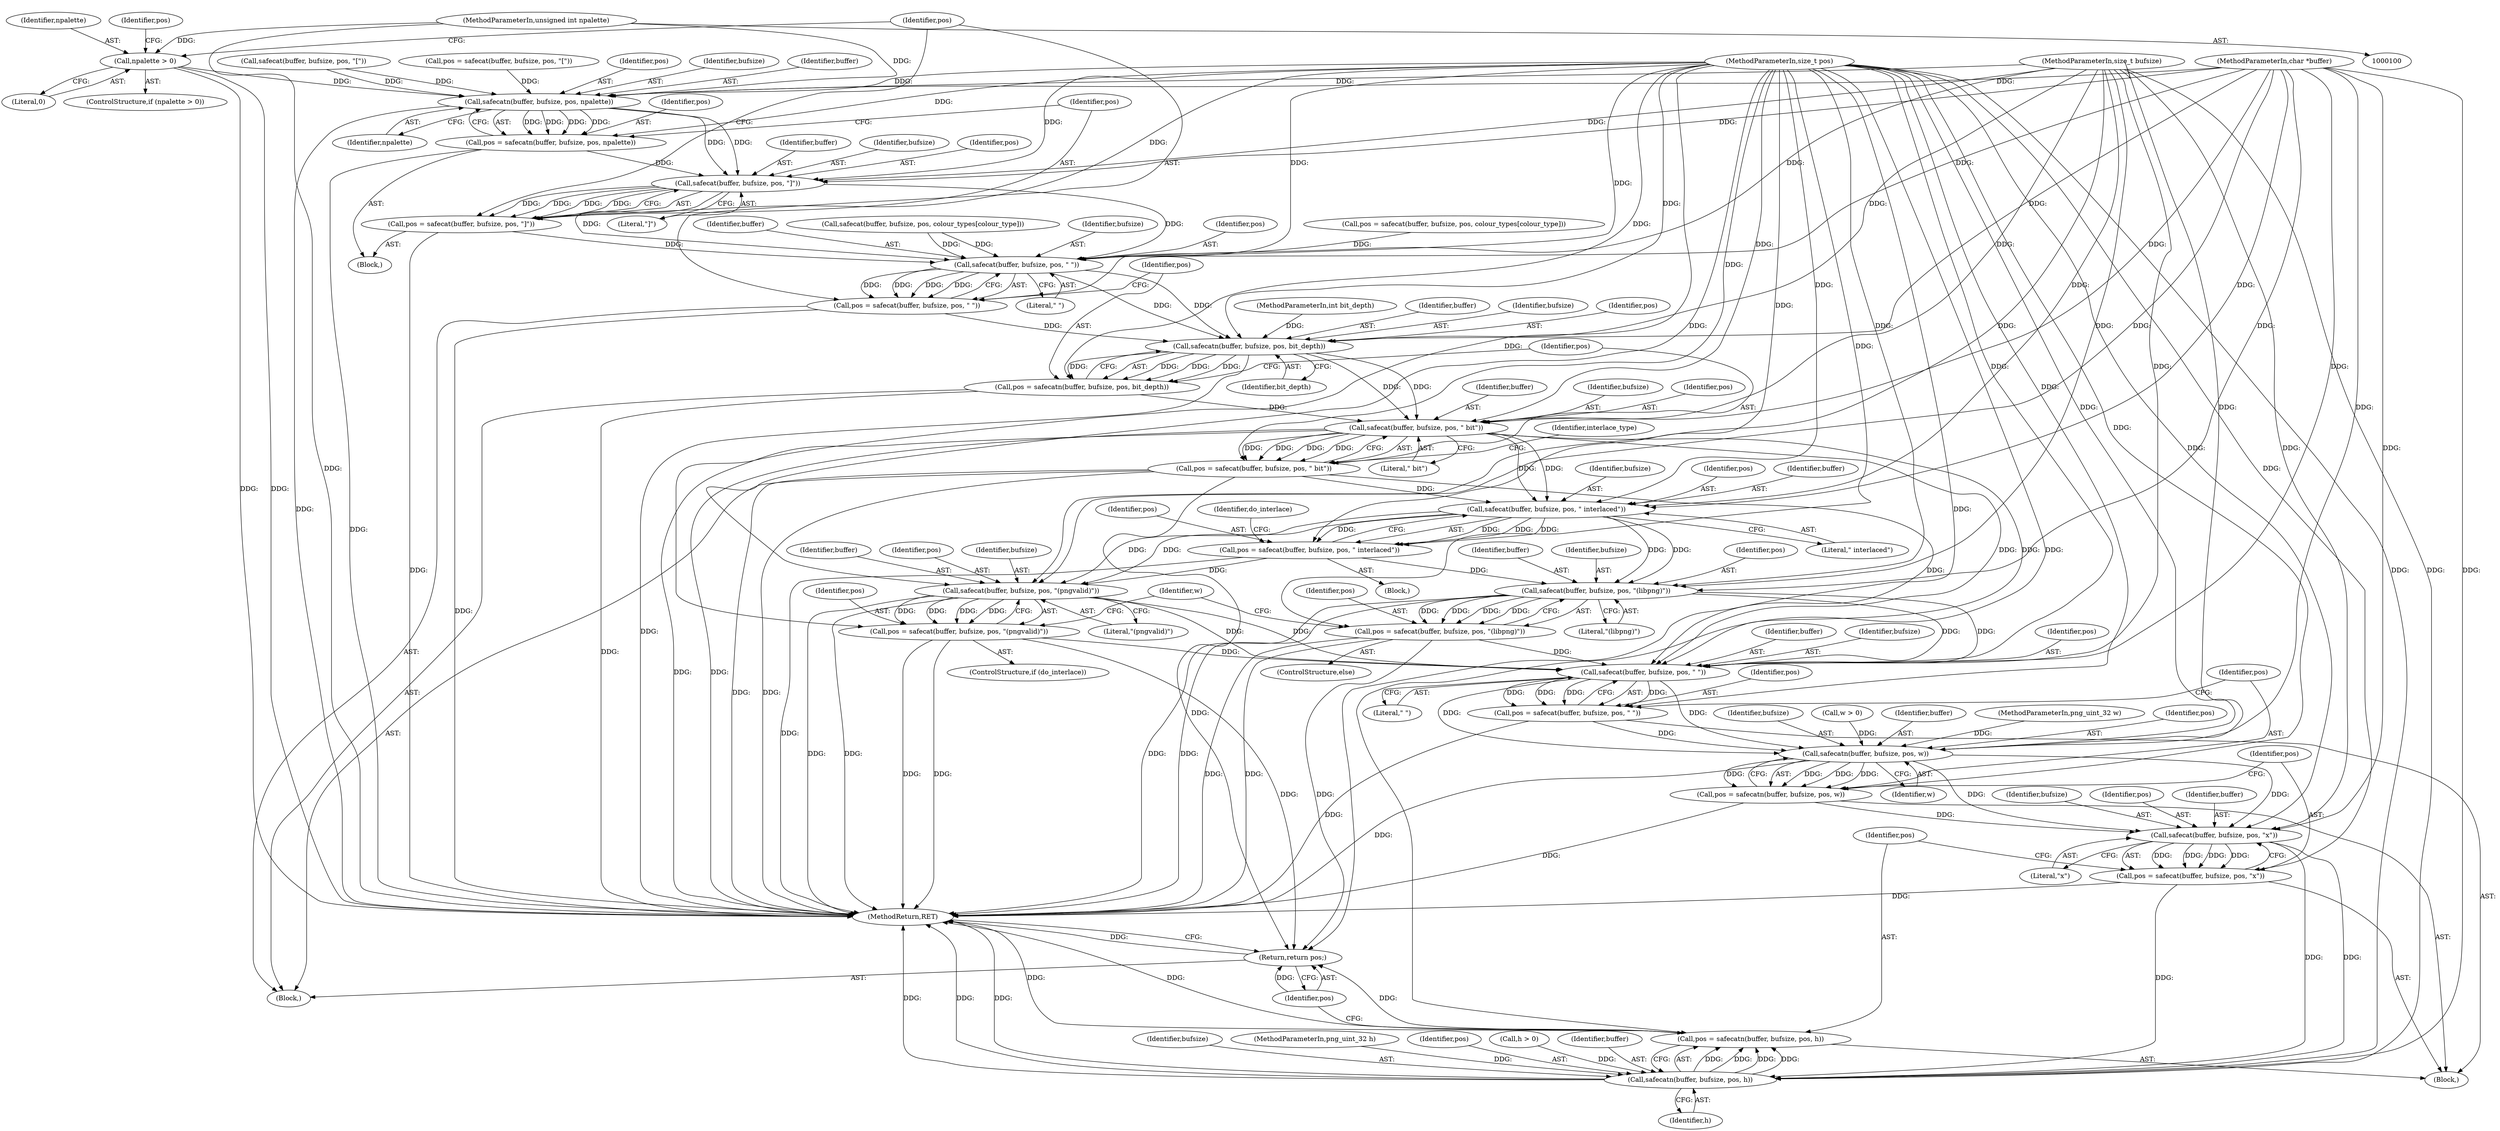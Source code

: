 digraph "1_Android_9d4853418ab2f754c2b63e091c29c5529b8b86ca_134@del" {
"1000122" [label="(Call,npalette > 0)"];
"1000106" [label="(MethodParameterIn,unsigned int npalette)"];
"1000135" [label="(Call,safecatn(buffer, bufsize, pos, npalette))"];
"1000133" [label="(Call,pos = safecatn(buffer, bufsize, pos, npalette))"];
"1000142" [label="(Call,safecat(buffer, bufsize, pos, \"]\"))"];
"1000140" [label="(Call,pos = safecat(buffer, bufsize, pos, \"]\"))"];
"1000149" [label="(Call,safecat(buffer, bufsize, pos, \" \"))"];
"1000147" [label="(Call,pos = safecat(buffer, bufsize, pos, \" \"))"];
"1000156" [label="(Call,safecatn(buffer, bufsize, pos, bit_depth))"];
"1000154" [label="(Call,pos = safecatn(buffer, bufsize, pos, bit_depth))"];
"1000163" [label="(Call,safecat(buffer, bufsize, pos, \" bit\"))"];
"1000161" [label="(Call,pos = safecat(buffer, bufsize, pos, \" bit\"))"];
"1000175" [label="(Call,safecat(buffer, bufsize, pos, \" interlaced\"))"];
"1000173" [label="(Call,pos = safecat(buffer, bufsize, pos, \" interlaced\"))"];
"1000184" [label="(Call,safecat(buffer, bufsize, pos, \"(pngvalid)\"))"];
"1000182" [label="(Call,pos = safecat(buffer, bufsize, pos, \"(pngvalid)\"))"];
"1000208" [label="(Call,safecat(buffer, bufsize, pos, \" \"))"];
"1000206" [label="(Call,pos = safecat(buffer, bufsize, pos, \" \"))"];
"1000215" [label="(Call,safecatn(buffer, bufsize, pos, w))"];
"1000213" [label="(Call,pos = safecatn(buffer, bufsize, pos, w))"];
"1000222" [label="(Call,safecat(buffer, bufsize, pos, \"x\"))"];
"1000220" [label="(Call,pos = safecat(buffer, bufsize, pos, \"x\"))"];
"1000229" [label="(Call,safecatn(buffer, bufsize, pos, h))"];
"1000227" [label="(Call,pos = safecatn(buffer, bufsize, pos, h))"];
"1000234" [label="(Return,return pos;)"];
"1000192" [label="(Call,safecat(buffer, bufsize, pos, \"(libpng)\"))"];
"1000190" [label="(Call,pos = safecat(buffer, bufsize, pos, \"(libpng)\"))"];
"1000149" [label="(Call,safecat(buffer, bufsize, pos, \" \"))"];
"1000145" [label="(Identifier,pos)"];
"1000215" [label="(Call,safecatn(buffer, bufsize, pos, w))"];
"1000193" [label="(Identifier,buffer)"];
"1000106" [label="(MethodParameterIn,unsigned int npalette)"];
"1000123" [label="(Identifier,npalette)"];
"1000205" [label="(Block,)"];
"1000153" [label="(Literal,\" \")"];
"1000231" [label="(Identifier,bufsize)"];
"1000124" [label="(Literal,0)"];
"1000196" [label="(Literal,\"(libpng)\")"];
"1000195" [label="(Identifier,pos)"];
"1000140" [label="(Call,pos = safecat(buffer, bufsize, pos, \"]\"))"];
"1000108" [label="(MethodParameterIn,png_uint_32 w)"];
"1000166" [label="(Identifier,pos)"];
"1000188" [label="(Literal,\"(pngvalid)\")"];
"1000152" [label="(Identifier,pos)"];
"1000224" [label="(Identifier,bufsize)"];
"1000135" [label="(Call,safecatn(buffer, bufsize, pos, npalette))"];
"1000148" [label="(Identifier,pos)"];
"1000222" [label="(Call,safecat(buffer, bufsize, pos, \"x\"))"];
"1000126" [label="(Call,pos = safecat(buffer, bufsize, pos, \"[\"))"];
"1000146" [label="(Literal,\"]\")"];
"1000159" [label="(Identifier,pos)"];
"1000179" [label="(Literal,\" interlaced\")"];
"1000157" [label="(Identifier,buffer)"];
"1000158" [label="(Identifier,bufsize)"];
"1000185" [label="(Identifier,buffer)"];
"1000143" [label="(Identifier,buffer)"];
"1000183" [label="(Identifier,pos)"];
"1000178" [label="(Identifier,pos)"];
"1000111" [label="(Block,)"];
"1000208" [label="(Call,safecat(buffer, bufsize, pos, \" \"))"];
"1000187" [label="(Identifier,pos)"];
"1000229" [label="(Call,safecatn(buffer, bufsize, pos, h))"];
"1000101" [label="(MethodParameterIn,char *buffer)"];
"1000109" [label="(MethodParameterIn,png_uint_32 h)"];
"1000112" [label="(Call,pos = safecat(buffer, bufsize, pos, colour_types[colour_type]))"];
"1000225" [label="(Identifier,pos)"];
"1000218" [label="(Identifier,pos)"];
"1000162" [label="(Identifier,pos)"];
"1000138" [label="(Identifier,pos)"];
"1000214" [label="(Identifier,pos)"];
"1000181" [label="(Identifier,do_interlace)"];
"1000160" [label="(Identifier,bit_depth)"];
"1000184" [label="(Call,safecat(buffer, bufsize, pos, \"(pngvalid)\"))"];
"1000226" [label="(Literal,\"x\")"];
"1000137" [label="(Identifier,bufsize)"];
"1000232" [label="(Identifier,pos)"];
"1000141" [label="(Identifier,pos)"];
"1000236" [label="(MethodReturn,RET)"];
"1000142" [label="(Call,safecat(buffer, bufsize, pos, \"]\"))"];
"1000154" [label="(Call,pos = safecatn(buffer, bufsize, pos, bit_depth))"];
"1000194" [label="(Identifier,bufsize)"];
"1000127" [label="(Identifier,pos)"];
"1000206" [label="(Call,pos = safecat(buffer, bufsize, pos, \" \"))"];
"1000165" [label="(Identifier,bufsize)"];
"1000211" [label="(Identifier,pos)"];
"1000220" [label="(Call,pos = safecat(buffer, bufsize, pos, \"x\"))"];
"1000207" [label="(Identifier,pos)"];
"1000234" [label="(Return,return pos;)"];
"1000173" [label="(Call,pos = safecat(buffer, bufsize, pos, \" interlaced\"))"];
"1000190" [label="(Call,pos = safecat(buffer, bufsize, pos, \"(libpng)\"))"];
"1000163" [label="(Call,safecat(buffer, bufsize, pos, \" bit\"))"];
"1000219" [label="(Identifier,w)"];
"1000170" [label="(Identifier,interlace_type)"];
"1000202" [label="(Call,h > 0)"];
"1000192" [label="(Call,safecat(buffer, bufsize, pos, \"(libpng)\"))"];
"1000223" [label="(Identifier,buffer)"];
"1000150" [label="(Identifier,buffer)"];
"1000191" [label="(Identifier,pos)"];
"1000175" [label="(Call,safecat(buffer, bufsize, pos, \" interlaced\"))"];
"1000114" [label="(Call,safecat(buffer, bufsize, pos, colour_types[colour_type]))"];
"1000125" [label="(Block,)"];
"1000151" [label="(Identifier,bufsize)"];
"1000147" [label="(Call,pos = safecat(buffer, bufsize, pos, \" \"))"];
"1000209" [label="(Identifier,buffer)"];
"1000136" [label="(Identifier,buffer)"];
"1000156" [label="(Call,safecatn(buffer, bufsize, pos, bit_depth))"];
"1000102" [label="(MethodParameterIn,size_t bufsize)"];
"1000217" [label="(Identifier,bufsize)"];
"1000212" [label="(Literal,\" \")"];
"1000133" [label="(Call,pos = safecatn(buffer, bufsize, pos, npalette))"];
"1000139" [label="(Identifier,npalette)"];
"1000174" [label="(Identifier,pos)"];
"1000182" [label="(Call,pos = safecat(buffer, bufsize, pos, \"(pngvalid)\"))"];
"1000233" [label="(Identifier,h)"];
"1000176" [label="(Identifier,buffer)"];
"1000213" [label="(Call,pos = safecatn(buffer, bufsize, pos, w))"];
"1000235" [label="(Identifier,pos)"];
"1000128" [label="(Call,safecat(buffer, bufsize, pos, \"[\"))"];
"1000121" [label="(ControlStructure,if (npalette > 0))"];
"1000172" [label="(Block,)"];
"1000227" [label="(Call,pos = safecatn(buffer, bufsize, pos, h))"];
"1000230" [label="(Identifier,buffer)"];
"1000189" [label="(ControlStructure,else)"];
"1000199" [label="(Call,w > 0)"];
"1000144" [label="(Identifier,bufsize)"];
"1000122" [label="(Call,npalette > 0)"];
"1000164" [label="(Identifier,buffer)"];
"1000134" [label="(Identifier,pos)"];
"1000200" [label="(Identifier,w)"];
"1000161" [label="(Call,pos = safecat(buffer, bufsize, pos, \" bit\"))"];
"1000167" [label="(Literal,\" bit\")"];
"1000186" [label="(Identifier,bufsize)"];
"1000103" [label="(MethodParameterIn,size_t pos)"];
"1000180" [label="(ControlStructure,if (do_interlace))"];
"1000105" [label="(MethodParameterIn,int bit_depth)"];
"1000221" [label="(Identifier,pos)"];
"1000210" [label="(Identifier,bufsize)"];
"1000177" [label="(Identifier,bufsize)"];
"1000228" [label="(Identifier,pos)"];
"1000155" [label="(Identifier,pos)"];
"1000216" [label="(Identifier,buffer)"];
"1000122" -> "1000121"  [label="AST: "];
"1000122" -> "1000124"  [label="CFG: "];
"1000123" -> "1000122"  [label="AST: "];
"1000124" -> "1000122"  [label="AST: "];
"1000127" -> "1000122"  [label="CFG: "];
"1000148" -> "1000122"  [label="CFG: "];
"1000122" -> "1000236"  [label="DDG: "];
"1000122" -> "1000236"  [label="DDG: "];
"1000106" -> "1000122"  [label="DDG: "];
"1000122" -> "1000135"  [label="DDG: "];
"1000106" -> "1000100"  [label="AST: "];
"1000106" -> "1000236"  [label="DDG: "];
"1000106" -> "1000135"  [label="DDG: "];
"1000135" -> "1000133"  [label="AST: "];
"1000135" -> "1000139"  [label="CFG: "];
"1000136" -> "1000135"  [label="AST: "];
"1000137" -> "1000135"  [label="AST: "];
"1000138" -> "1000135"  [label="AST: "];
"1000139" -> "1000135"  [label="AST: "];
"1000133" -> "1000135"  [label="CFG: "];
"1000135" -> "1000236"  [label="DDG: "];
"1000135" -> "1000133"  [label="DDG: "];
"1000135" -> "1000133"  [label="DDG: "];
"1000135" -> "1000133"  [label="DDG: "];
"1000135" -> "1000133"  [label="DDG: "];
"1000128" -> "1000135"  [label="DDG: "];
"1000128" -> "1000135"  [label="DDG: "];
"1000101" -> "1000135"  [label="DDG: "];
"1000102" -> "1000135"  [label="DDG: "];
"1000126" -> "1000135"  [label="DDG: "];
"1000103" -> "1000135"  [label="DDG: "];
"1000135" -> "1000142"  [label="DDG: "];
"1000135" -> "1000142"  [label="DDG: "];
"1000133" -> "1000125"  [label="AST: "];
"1000134" -> "1000133"  [label="AST: "];
"1000141" -> "1000133"  [label="CFG: "];
"1000133" -> "1000236"  [label="DDG: "];
"1000103" -> "1000133"  [label="DDG: "];
"1000133" -> "1000142"  [label="DDG: "];
"1000142" -> "1000140"  [label="AST: "];
"1000142" -> "1000146"  [label="CFG: "];
"1000143" -> "1000142"  [label="AST: "];
"1000144" -> "1000142"  [label="AST: "];
"1000145" -> "1000142"  [label="AST: "];
"1000146" -> "1000142"  [label="AST: "];
"1000140" -> "1000142"  [label="CFG: "];
"1000142" -> "1000140"  [label="DDG: "];
"1000142" -> "1000140"  [label="DDG: "];
"1000142" -> "1000140"  [label="DDG: "];
"1000142" -> "1000140"  [label="DDG: "];
"1000101" -> "1000142"  [label="DDG: "];
"1000102" -> "1000142"  [label="DDG: "];
"1000103" -> "1000142"  [label="DDG: "];
"1000142" -> "1000149"  [label="DDG: "];
"1000142" -> "1000149"  [label="DDG: "];
"1000140" -> "1000125"  [label="AST: "];
"1000141" -> "1000140"  [label="AST: "];
"1000148" -> "1000140"  [label="CFG: "];
"1000140" -> "1000236"  [label="DDG: "];
"1000103" -> "1000140"  [label="DDG: "];
"1000140" -> "1000149"  [label="DDG: "];
"1000149" -> "1000147"  [label="AST: "];
"1000149" -> "1000153"  [label="CFG: "];
"1000150" -> "1000149"  [label="AST: "];
"1000151" -> "1000149"  [label="AST: "];
"1000152" -> "1000149"  [label="AST: "];
"1000153" -> "1000149"  [label="AST: "];
"1000147" -> "1000149"  [label="CFG: "];
"1000149" -> "1000147"  [label="DDG: "];
"1000149" -> "1000147"  [label="DDG: "];
"1000149" -> "1000147"  [label="DDG: "];
"1000149" -> "1000147"  [label="DDG: "];
"1000114" -> "1000149"  [label="DDG: "];
"1000114" -> "1000149"  [label="DDG: "];
"1000101" -> "1000149"  [label="DDG: "];
"1000102" -> "1000149"  [label="DDG: "];
"1000112" -> "1000149"  [label="DDG: "];
"1000103" -> "1000149"  [label="DDG: "];
"1000149" -> "1000156"  [label="DDG: "];
"1000149" -> "1000156"  [label="DDG: "];
"1000147" -> "1000111"  [label="AST: "];
"1000148" -> "1000147"  [label="AST: "];
"1000155" -> "1000147"  [label="CFG: "];
"1000147" -> "1000236"  [label="DDG: "];
"1000103" -> "1000147"  [label="DDG: "];
"1000147" -> "1000156"  [label="DDG: "];
"1000156" -> "1000154"  [label="AST: "];
"1000156" -> "1000160"  [label="CFG: "];
"1000157" -> "1000156"  [label="AST: "];
"1000158" -> "1000156"  [label="AST: "];
"1000159" -> "1000156"  [label="AST: "];
"1000160" -> "1000156"  [label="AST: "];
"1000154" -> "1000156"  [label="CFG: "];
"1000156" -> "1000236"  [label="DDG: "];
"1000156" -> "1000154"  [label="DDG: "];
"1000156" -> "1000154"  [label="DDG: "];
"1000156" -> "1000154"  [label="DDG: "];
"1000156" -> "1000154"  [label="DDG: "];
"1000101" -> "1000156"  [label="DDG: "];
"1000102" -> "1000156"  [label="DDG: "];
"1000103" -> "1000156"  [label="DDG: "];
"1000105" -> "1000156"  [label="DDG: "];
"1000156" -> "1000163"  [label="DDG: "];
"1000156" -> "1000163"  [label="DDG: "];
"1000154" -> "1000111"  [label="AST: "];
"1000155" -> "1000154"  [label="AST: "];
"1000162" -> "1000154"  [label="CFG: "];
"1000154" -> "1000236"  [label="DDG: "];
"1000103" -> "1000154"  [label="DDG: "];
"1000154" -> "1000163"  [label="DDG: "];
"1000163" -> "1000161"  [label="AST: "];
"1000163" -> "1000167"  [label="CFG: "];
"1000164" -> "1000163"  [label="AST: "];
"1000165" -> "1000163"  [label="AST: "];
"1000166" -> "1000163"  [label="AST: "];
"1000167" -> "1000163"  [label="AST: "];
"1000161" -> "1000163"  [label="CFG: "];
"1000163" -> "1000236"  [label="DDG: "];
"1000163" -> "1000236"  [label="DDG: "];
"1000163" -> "1000161"  [label="DDG: "];
"1000163" -> "1000161"  [label="DDG: "];
"1000163" -> "1000161"  [label="DDG: "];
"1000163" -> "1000161"  [label="DDG: "];
"1000101" -> "1000163"  [label="DDG: "];
"1000102" -> "1000163"  [label="DDG: "];
"1000103" -> "1000163"  [label="DDG: "];
"1000163" -> "1000175"  [label="DDG: "];
"1000163" -> "1000175"  [label="DDG: "];
"1000163" -> "1000208"  [label="DDG: "];
"1000163" -> "1000208"  [label="DDG: "];
"1000161" -> "1000111"  [label="AST: "];
"1000162" -> "1000161"  [label="AST: "];
"1000170" -> "1000161"  [label="CFG: "];
"1000161" -> "1000236"  [label="DDG: "];
"1000161" -> "1000236"  [label="DDG: "];
"1000103" -> "1000161"  [label="DDG: "];
"1000161" -> "1000175"  [label="DDG: "];
"1000161" -> "1000208"  [label="DDG: "];
"1000161" -> "1000234"  [label="DDG: "];
"1000175" -> "1000173"  [label="AST: "];
"1000175" -> "1000179"  [label="CFG: "];
"1000176" -> "1000175"  [label="AST: "];
"1000177" -> "1000175"  [label="AST: "];
"1000178" -> "1000175"  [label="AST: "];
"1000179" -> "1000175"  [label="AST: "];
"1000173" -> "1000175"  [label="CFG: "];
"1000175" -> "1000173"  [label="DDG: "];
"1000175" -> "1000173"  [label="DDG: "];
"1000175" -> "1000173"  [label="DDG: "];
"1000175" -> "1000173"  [label="DDG: "];
"1000101" -> "1000175"  [label="DDG: "];
"1000102" -> "1000175"  [label="DDG: "];
"1000103" -> "1000175"  [label="DDG: "];
"1000175" -> "1000184"  [label="DDG: "];
"1000175" -> "1000184"  [label="DDG: "];
"1000175" -> "1000192"  [label="DDG: "];
"1000175" -> "1000192"  [label="DDG: "];
"1000173" -> "1000172"  [label="AST: "];
"1000174" -> "1000173"  [label="AST: "];
"1000181" -> "1000173"  [label="CFG: "];
"1000173" -> "1000236"  [label="DDG: "];
"1000103" -> "1000173"  [label="DDG: "];
"1000173" -> "1000184"  [label="DDG: "];
"1000173" -> "1000192"  [label="DDG: "];
"1000184" -> "1000182"  [label="AST: "];
"1000184" -> "1000188"  [label="CFG: "];
"1000185" -> "1000184"  [label="AST: "];
"1000186" -> "1000184"  [label="AST: "];
"1000187" -> "1000184"  [label="AST: "];
"1000188" -> "1000184"  [label="AST: "];
"1000182" -> "1000184"  [label="CFG: "];
"1000184" -> "1000236"  [label="DDG: "];
"1000184" -> "1000236"  [label="DDG: "];
"1000184" -> "1000182"  [label="DDG: "];
"1000184" -> "1000182"  [label="DDG: "];
"1000184" -> "1000182"  [label="DDG: "];
"1000184" -> "1000182"  [label="DDG: "];
"1000101" -> "1000184"  [label="DDG: "];
"1000102" -> "1000184"  [label="DDG: "];
"1000103" -> "1000184"  [label="DDG: "];
"1000184" -> "1000208"  [label="DDG: "];
"1000184" -> "1000208"  [label="DDG: "];
"1000182" -> "1000180"  [label="AST: "];
"1000183" -> "1000182"  [label="AST: "];
"1000200" -> "1000182"  [label="CFG: "];
"1000182" -> "1000236"  [label="DDG: "];
"1000182" -> "1000236"  [label="DDG: "];
"1000103" -> "1000182"  [label="DDG: "];
"1000182" -> "1000208"  [label="DDG: "];
"1000182" -> "1000234"  [label="DDG: "];
"1000208" -> "1000206"  [label="AST: "];
"1000208" -> "1000212"  [label="CFG: "];
"1000209" -> "1000208"  [label="AST: "];
"1000210" -> "1000208"  [label="AST: "];
"1000211" -> "1000208"  [label="AST: "];
"1000212" -> "1000208"  [label="AST: "];
"1000206" -> "1000208"  [label="CFG: "];
"1000208" -> "1000206"  [label="DDG: "];
"1000208" -> "1000206"  [label="DDG: "];
"1000208" -> "1000206"  [label="DDG: "];
"1000208" -> "1000206"  [label="DDG: "];
"1000192" -> "1000208"  [label="DDG: "];
"1000192" -> "1000208"  [label="DDG: "];
"1000101" -> "1000208"  [label="DDG: "];
"1000102" -> "1000208"  [label="DDG: "];
"1000190" -> "1000208"  [label="DDG: "];
"1000103" -> "1000208"  [label="DDG: "];
"1000208" -> "1000215"  [label="DDG: "];
"1000208" -> "1000215"  [label="DDG: "];
"1000206" -> "1000205"  [label="AST: "];
"1000207" -> "1000206"  [label="AST: "];
"1000214" -> "1000206"  [label="CFG: "];
"1000206" -> "1000236"  [label="DDG: "];
"1000103" -> "1000206"  [label="DDG: "];
"1000206" -> "1000215"  [label="DDG: "];
"1000215" -> "1000213"  [label="AST: "];
"1000215" -> "1000219"  [label="CFG: "];
"1000216" -> "1000215"  [label="AST: "];
"1000217" -> "1000215"  [label="AST: "];
"1000218" -> "1000215"  [label="AST: "];
"1000219" -> "1000215"  [label="AST: "];
"1000213" -> "1000215"  [label="CFG: "];
"1000215" -> "1000236"  [label="DDG: "];
"1000215" -> "1000213"  [label="DDG: "];
"1000215" -> "1000213"  [label="DDG: "];
"1000215" -> "1000213"  [label="DDG: "];
"1000215" -> "1000213"  [label="DDG: "];
"1000101" -> "1000215"  [label="DDG: "];
"1000102" -> "1000215"  [label="DDG: "];
"1000103" -> "1000215"  [label="DDG: "];
"1000199" -> "1000215"  [label="DDG: "];
"1000108" -> "1000215"  [label="DDG: "];
"1000215" -> "1000222"  [label="DDG: "];
"1000215" -> "1000222"  [label="DDG: "];
"1000213" -> "1000205"  [label="AST: "];
"1000214" -> "1000213"  [label="AST: "];
"1000221" -> "1000213"  [label="CFG: "];
"1000213" -> "1000236"  [label="DDG: "];
"1000103" -> "1000213"  [label="DDG: "];
"1000213" -> "1000222"  [label="DDG: "];
"1000222" -> "1000220"  [label="AST: "];
"1000222" -> "1000226"  [label="CFG: "];
"1000223" -> "1000222"  [label="AST: "];
"1000224" -> "1000222"  [label="AST: "];
"1000225" -> "1000222"  [label="AST: "];
"1000226" -> "1000222"  [label="AST: "];
"1000220" -> "1000222"  [label="CFG: "];
"1000222" -> "1000220"  [label="DDG: "];
"1000222" -> "1000220"  [label="DDG: "];
"1000222" -> "1000220"  [label="DDG: "];
"1000222" -> "1000220"  [label="DDG: "];
"1000101" -> "1000222"  [label="DDG: "];
"1000102" -> "1000222"  [label="DDG: "];
"1000103" -> "1000222"  [label="DDG: "];
"1000222" -> "1000229"  [label="DDG: "];
"1000222" -> "1000229"  [label="DDG: "];
"1000220" -> "1000205"  [label="AST: "];
"1000221" -> "1000220"  [label="AST: "];
"1000228" -> "1000220"  [label="CFG: "];
"1000220" -> "1000236"  [label="DDG: "];
"1000103" -> "1000220"  [label="DDG: "];
"1000220" -> "1000229"  [label="DDG: "];
"1000229" -> "1000227"  [label="AST: "];
"1000229" -> "1000233"  [label="CFG: "];
"1000230" -> "1000229"  [label="AST: "];
"1000231" -> "1000229"  [label="AST: "];
"1000232" -> "1000229"  [label="AST: "];
"1000233" -> "1000229"  [label="AST: "];
"1000227" -> "1000229"  [label="CFG: "];
"1000229" -> "1000236"  [label="DDG: "];
"1000229" -> "1000236"  [label="DDG: "];
"1000229" -> "1000236"  [label="DDG: "];
"1000229" -> "1000227"  [label="DDG: "];
"1000229" -> "1000227"  [label="DDG: "];
"1000229" -> "1000227"  [label="DDG: "];
"1000229" -> "1000227"  [label="DDG: "];
"1000101" -> "1000229"  [label="DDG: "];
"1000102" -> "1000229"  [label="DDG: "];
"1000103" -> "1000229"  [label="DDG: "];
"1000202" -> "1000229"  [label="DDG: "];
"1000109" -> "1000229"  [label="DDG: "];
"1000227" -> "1000205"  [label="AST: "];
"1000228" -> "1000227"  [label="AST: "];
"1000235" -> "1000227"  [label="CFG: "];
"1000227" -> "1000236"  [label="DDG: "];
"1000227" -> "1000236"  [label="DDG: "];
"1000103" -> "1000227"  [label="DDG: "];
"1000227" -> "1000234"  [label="DDG: "];
"1000234" -> "1000111"  [label="AST: "];
"1000234" -> "1000235"  [label="CFG: "];
"1000235" -> "1000234"  [label="AST: "];
"1000236" -> "1000234"  [label="CFG: "];
"1000234" -> "1000236"  [label="DDG: "];
"1000235" -> "1000234"  [label="DDG: "];
"1000190" -> "1000234"  [label="DDG: "];
"1000103" -> "1000234"  [label="DDG: "];
"1000192" -> "1000190"  [label="AST: "];
"1000192" -> "1000196"  [label="CFG: "];
"1000193" -> "1000192"  [label="AST: "];
"1000194" -> "1000192"  [label="AST: "];
"1000195" -> "1000192"  [label="AST: "];
"1000196" -> "1000192"  [label="AST: "];
"1000190" -> "1000192"  [label="CFG: "];
"1000192" -> "1000236"  [label="DDG: "];
"1000192" -> "1000236"  [label="DDG: "];
"1000192" -> "1000190"  [label="DDG: "];
"1000192" -> "1000190"  [label="DDG: "];
"1000192" -> "1000190"  [label="DDG: "];
"1000192" -> "1000190"  [label="DDG: "];
"1000101" -> "1000192"  [label="DDG: "];
"1000102" -> "1000192"  [label="DDG: "];
"1000103" -> "1000192"  [label="DDG: "];
"1000190" -> "1000189"  [label="AST: "];
"1000191" -> "1000190"  [label="AST: "];
"1000200" -> "1000190"  [label="CFG: "];
"1000190" -> "1000236"  [label="DDG: "];
"1000190" -> "1000236"  [label="DDG: "];
"1000103" -> "1000190"  [label="DDG: "];
}
